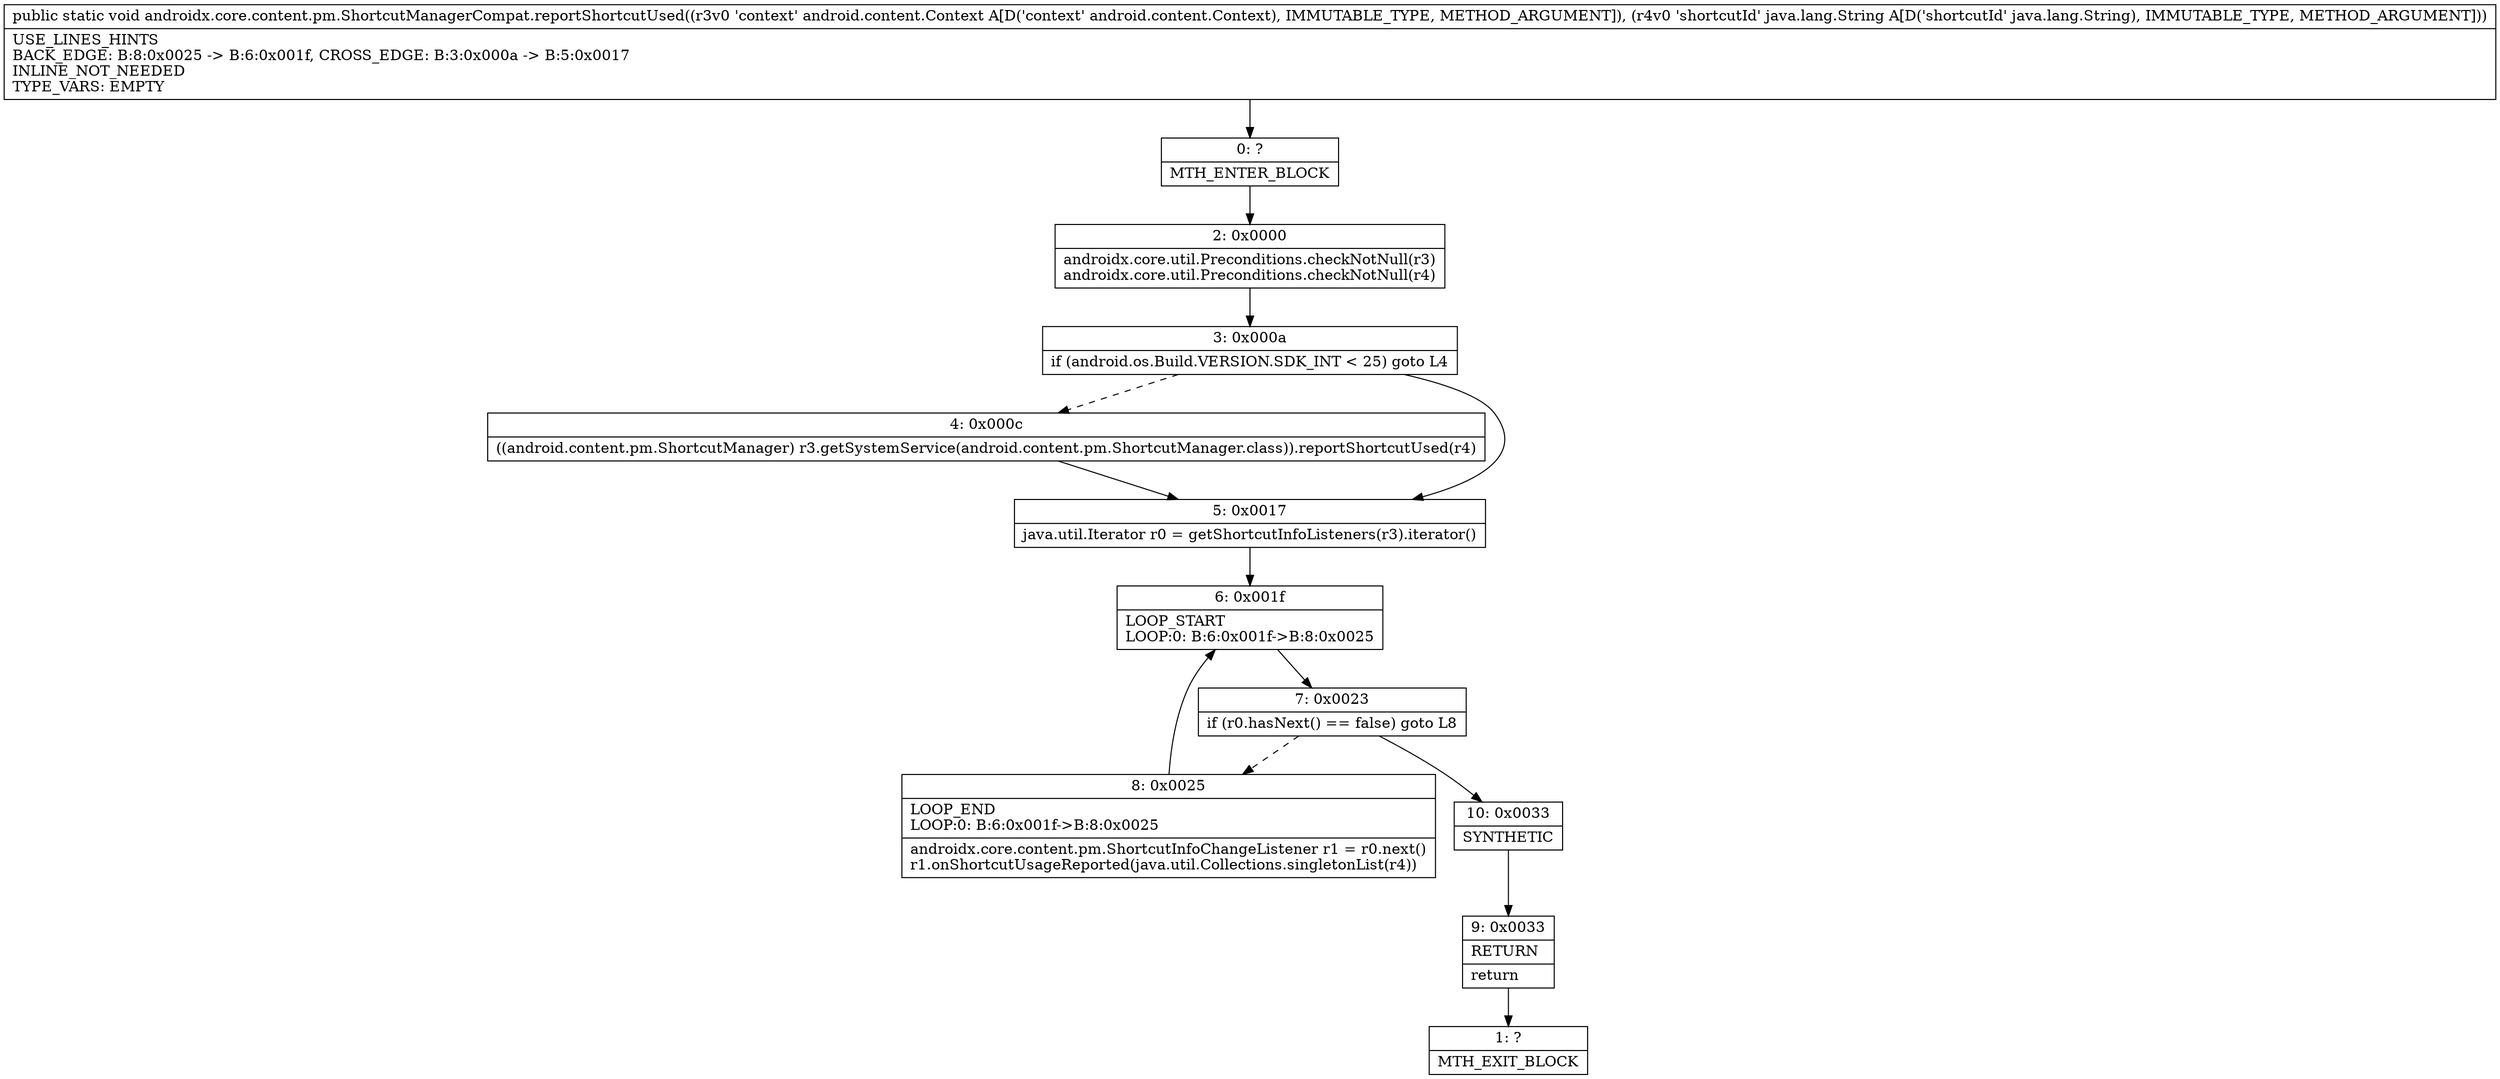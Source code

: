 digraph "CFG forandroidx.core.content.pm.ShortcutManagerCompat.reportShortcutUsed(Landroid\/content\/Context;Ljava\/lang\/String;)V" {
Node_0 [shape=record,label="{0\:\ ?|MTH_ENTER_BLOCK\l}"];
Node_2 [shape=record,label="{2\:\ 0x0000|androidx.core.util.Preconditions.checkNotNull(r3)\landroidx.core.util.Preconditions.checkNotNull(r4)\l}"];
Node_3 [shape=record,label="{3\:\ 0x000a|if (android.os.Build.VERSION.SDK_INT \< 25) goto L4\l}"];
Node_4 [shape=record,label="{4\:\ 0x000c|((android.content.pm.ShortcutManager) r3.getSystemService(android.content.pm.ShortcutManager.class)).reportShortcutUsed(r4)\l}"];
Node_5 [shape=record,label="{5\:\ 0x0017|java.util.Iterator r0 = getShortcutInfoListeners(r3).iterator()\l}"];
Node_6 [shape=record,label="{6\:\ 0x001f|LOOP_START\lLOOP:0: B:6:0x001f\-\>B:8:0x0025\l}"];
Node_7 [shape=record,label="{7\:\ 0x0023|if (r0.hasNext() == false) goto L8\l}"];
Node_8 [shape=record,label="{8\:\ 0x0025|LOOP_END\lLOOP:0: B:6:0x001f\-\>B:8:0x0025\l|androidx.core.content.pm.ShortcutInfoChangeListener r1 = r0.next()\lr1.onShortcutUsageReported(java.util.Collections.singletonList(r4))\l}"];
Node_10 [shape=record,label="{10\:\ 0x0033|SYNTHETIC\l}"];
Node_9 [shape=record,label="{9\:\ 0x0033|RETURN\l|return\l}"];
Node_1 [shape=record,label="{1\:\ ?|MTH_EXIT_BLOCK\l}"];
MethodNode[shape=record,label="{public static void androidx.core.content.pm.ShortcutManagerCompat.reportShortcutUsed((r3v0 'context' android.content.Context A[D('context' android.content.Context), IMMUTABLE_TYPE, METHOD_ARGUMENT]), (r4v0 'shortcutId' java.lang.String A[D('shortcutId' java.lang.String), IMMUTABLE_TYPE, METHOD_ARGUMENT]))  | USE_LINES_HINTS\lBACK_EDGE: B:8:0x0025 \-\> B:6:0x001f, CROSS_EDGE: B:3:0x000a \-\> B:5:0x0017\lINLINE_NOT_NEEDED\lTYPE_VARS: EMPTY\l}"];
MethodNode -> Node_0;Node_0 -> Node_2;
Node_2 -> Node_3;
Node_3 -> Node_4[style=dashed];
Node_3 -> Node_5;
Node_4 -> Node_5;
Node_5 -> Node_6;
Node_6 -> Node_7;
Node_7 -> Node_8[style=dashed];
Node_7 -> Node_10;
Node_8 -> Node_6;
Node_10 -> Node_9;
Node_9 -> Node_1;
}

